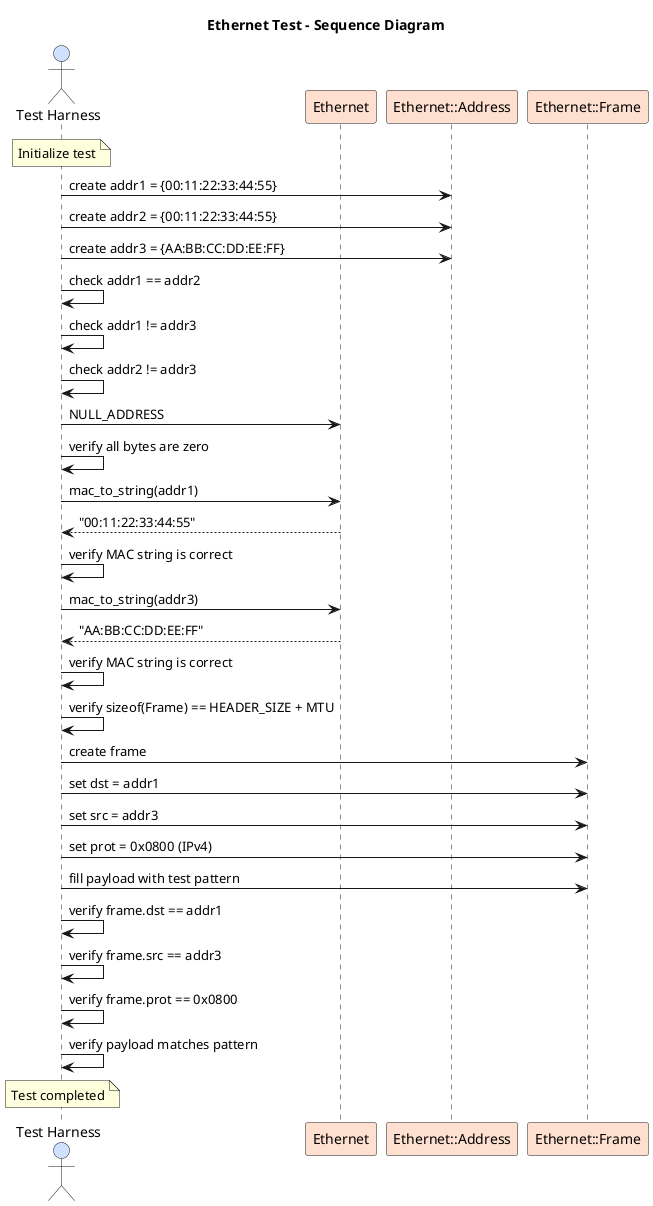 @startuml ethernet_test

skinparam actor {
    BackgroundColor #D0E0FF
}
skinparam participant {
    BackgroundColor #FFE0D0 
}

title Ethernet Test - Sequence Diagram

actor "Test Harness" as Test
participant "Ethernet" as Ethernet
participant "Ethernet::Address" as Address
participant "Ethernet::Frame" as Frame

note over Test: Initialize test

Test -> Address: create addr1 = {00:11:22:33:44:55}
Test -> Address: create addr2 = {00:11:22:33:44:55}
Test -> Address: create addr3 = {AA:BB:CC:DD:EE:FF}

Test -> Test: check addr1 == addr2
Test -> Test: check addr1 != addr3
Test -> Test: check addr2 != addr3

Test -> Ethernet: NULL_ADDRESS
Test -> Test: verify all bytes are zero

Test -> Ethernet: mac_to_string(addr1)
Test <-- Ethernet: "00:11:22:33:44:55"
Test -> Test: verify MAC string is correct

Test -> Ethernet: mac_to_string(addr3)
Test <-- Ethernet: "AA:BB:CC:DD:EE:FF"
Test -> Test: verify MAC string is correct

Test -> Test: verify sizeof(Frame) == HEADER_SIZE + MTU

Test -> Frame: create frame
Test -> Frame: set dst = addr1
Test -> Frame: set src = addr3
Test -> Frame: set prot = 0x0800 (IPv4)
Test -> Frame: fill payload with test pattern

Test -> Test: verify frame.dst == addr1
Test -> Test: verify frame.src == addr3 
Test -> Test: verify frame.prot == 0x0800
Test -> Test: verify payload matches pattern

note over Test: Test completed

@enduml 